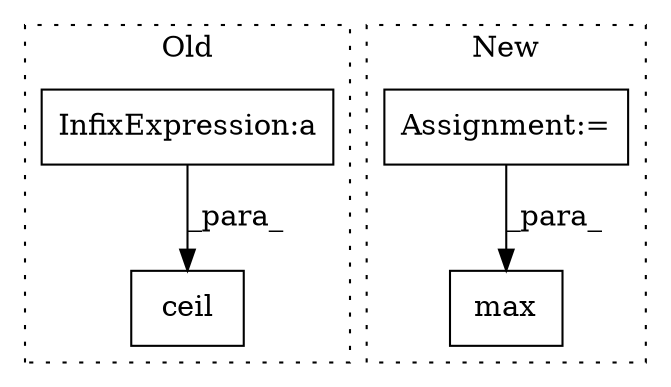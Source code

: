 digraph G {
subgraph cluster0 {
1 [label="ceil" a="32" s="6464,6495" l="5,1" shape="box"];
3 [label="InfixExpression:a" a="27" s="6489" l="3" shape="box"];
label = "Old";
style="dotted";
}
subgraph cluster1 {
2 [label="max" a="32" s="6478,6501" l="4,1" shape="box"];
4 [label="Assignment:=" a="7" s="6401" l="1" shape="box"];
label = "New";
style="dotted";
}
3 -> 1 [label="_para_"];
4 -> 2 [label="_para_"];
}